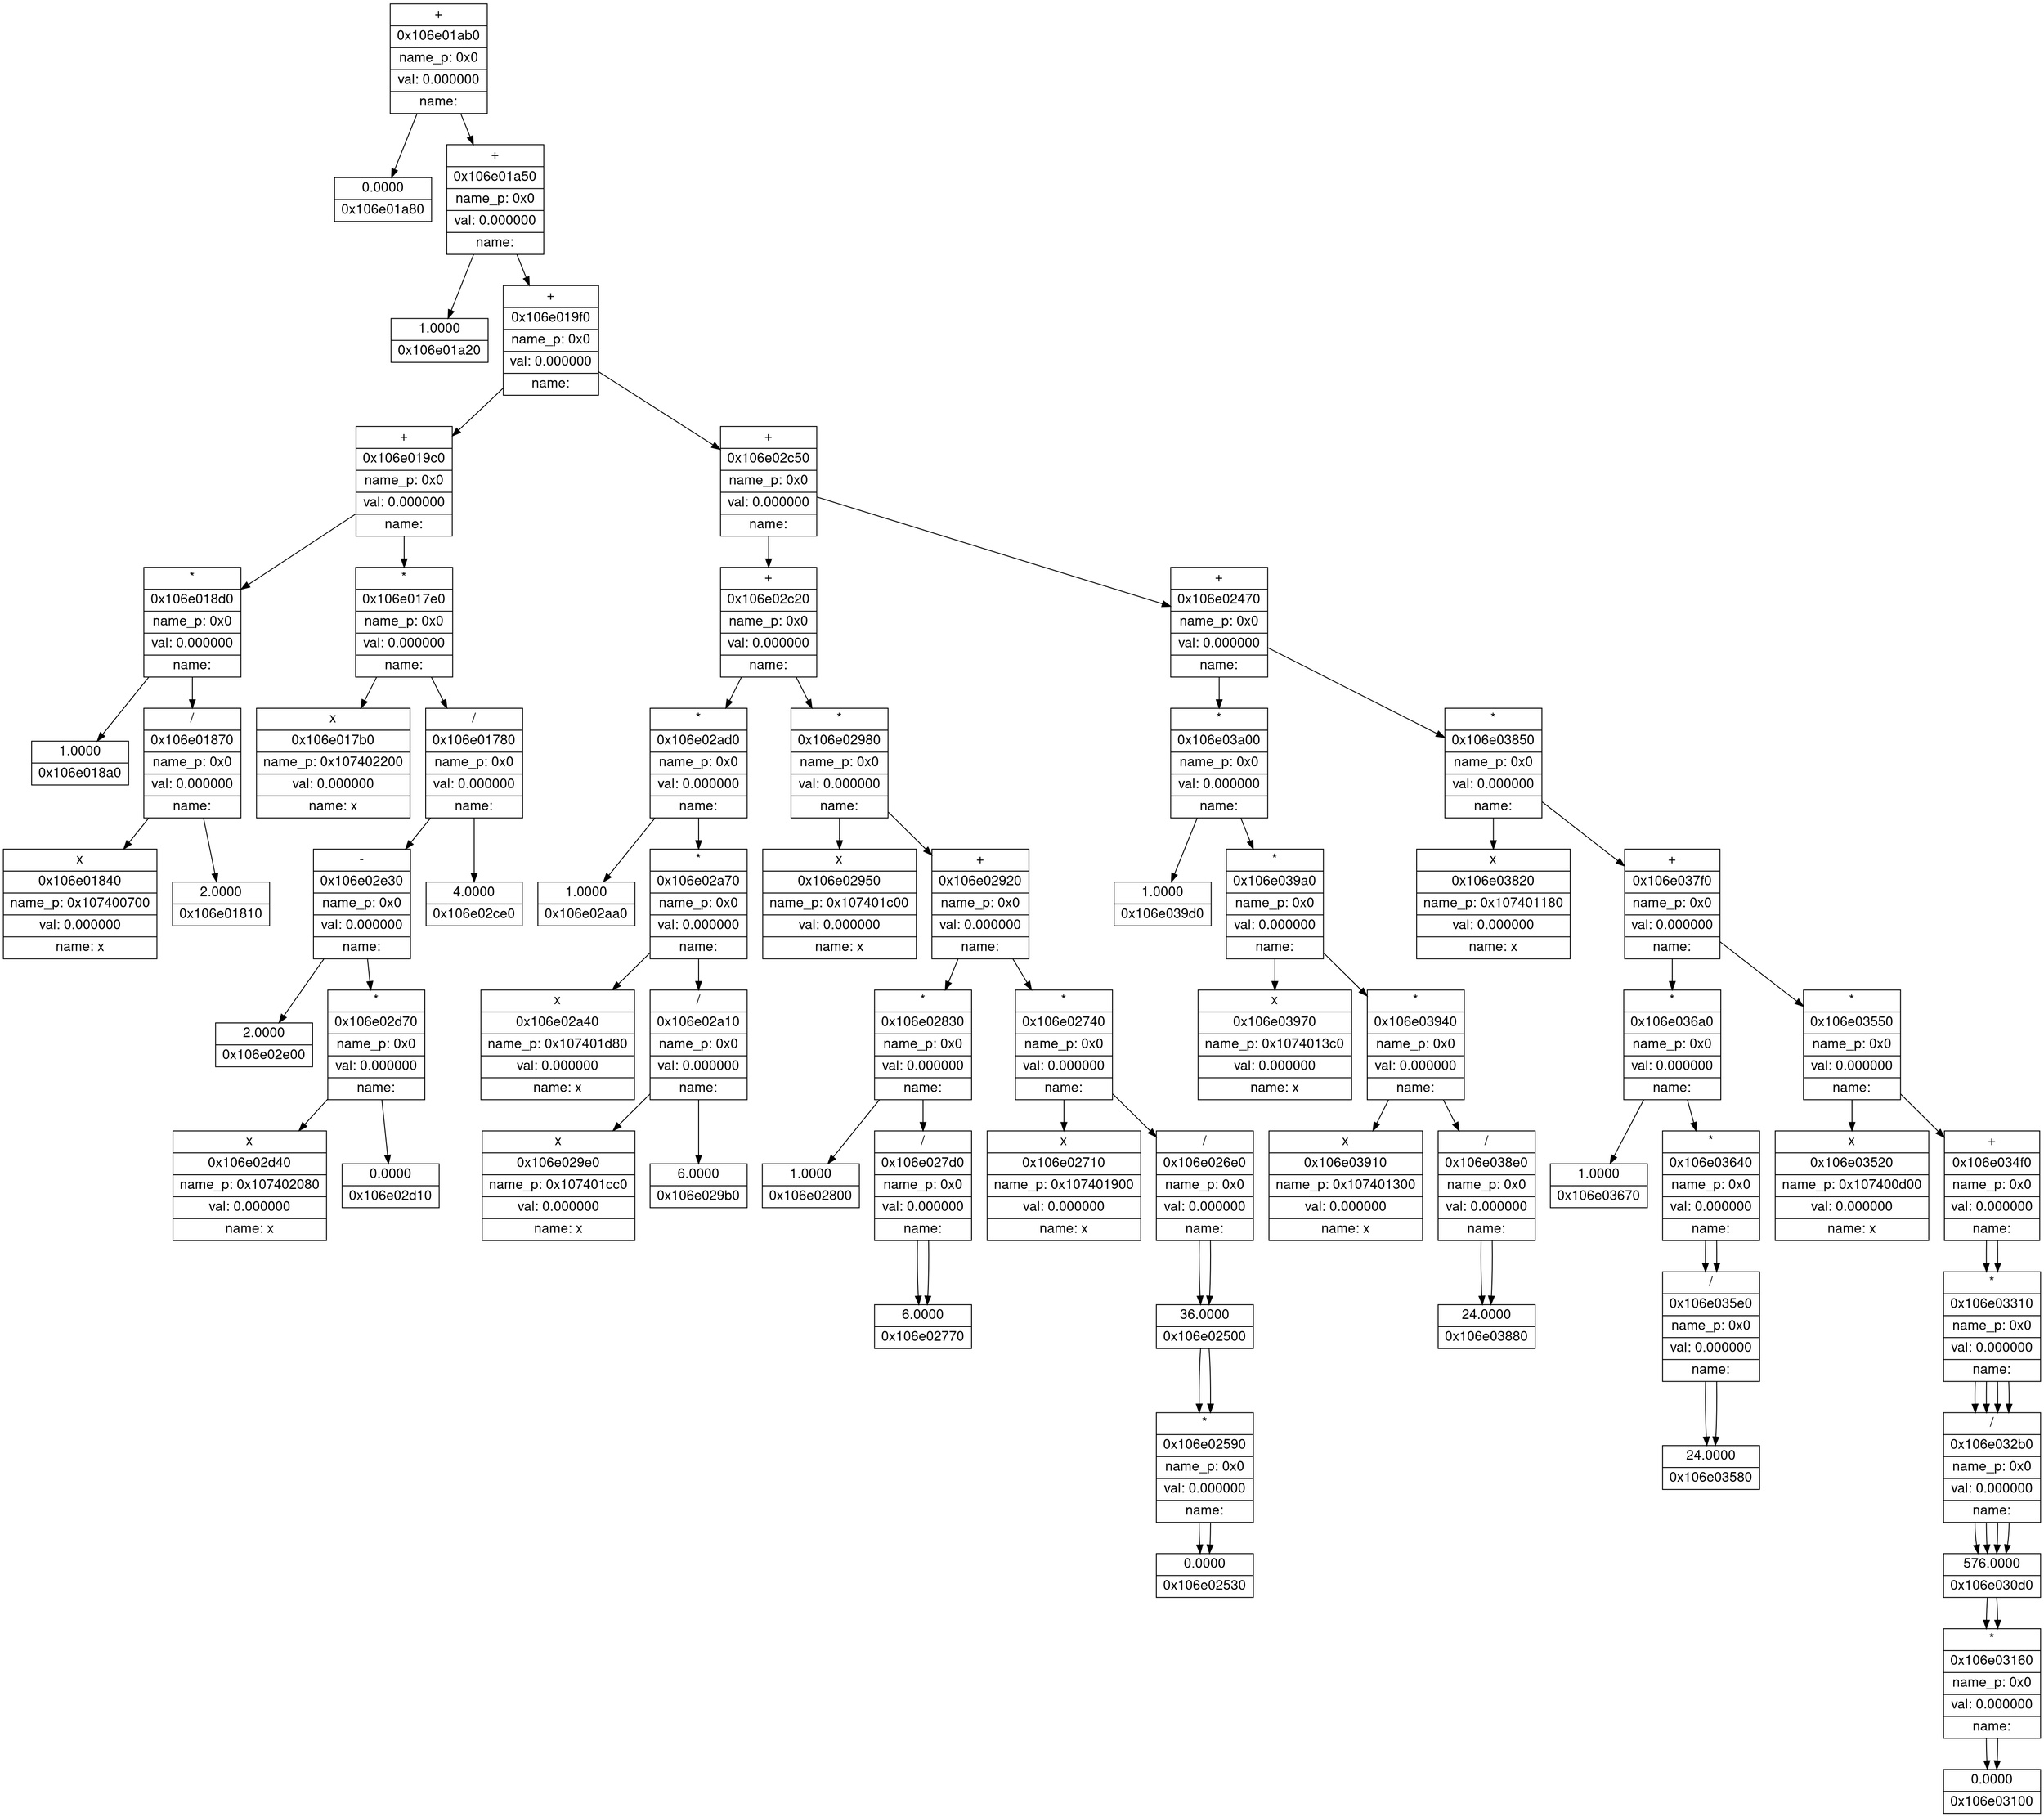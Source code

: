 digraph g {
fontname="Helvetica,Arial,sans-serif"
node [fontname="Helvetica,Arial,sans-serif"]
edge [fontname="Helvetica,Arial,sans-serif"]
node [
	fontsize = "16"
	shape = "ellipse"
];

edge [ ];

"0/0"[
	label = "{<f0> + | <f1> 0x106e01ab0 | <f2> name_p: 0x0 | <f3> val: 0.000000 | <f4> name: }"
	shape=record
];

"0/1"[
	label = "{<f0> 0.0000 | <f1> 0x106e01a80}"
	shape=record
];

"0/0" -> "0/1"

"128/1"[
	label = "{<f0> + | <f1> 0x106e01a50 | <f2> name_p: 0x0 | <f3> val: 0.000000 | <f4> name: }"
	shape=record
];

"0/0" -> "128/1"

"128/2"[
	label = "{<f0> 1.0000 | <f1> 0x106e01a20}"
	shape=record
];

"128/1" -> "128/2"

"192/2"[
	label = "{<f0> + | <f1> 0x106e019f0 | <f2> name_p: 0x0 | <f3> val: 0.000000 | <f4> name: }"
	shape=record
];

"128/1" -> "192/2"

"192/3"[
	label = "{<f0> + | <f1> 0x106e019c0 | <f2> name_p: 0x0 | <f3> val: 0.000000 | <f4> name: }"
	shape=record
];

"192/2" -> "192/3"

"224/3"[
	label = "{<f0> + | <f1> 0x106e02c50 | <f2> name_p: 0x0 | <f3> val: 0.000000 | <f4> name: }"
	shape=record
];

"192/2" -> "224/3"

"192/4"[
	label = "{<f0> * | <f1> 0x106e018d0 | <f2> name_p: 0x0 | <f3> val: 0.000000 | <f4> name: }"
	shape=record
];

"192/3" -> "192/4"

"208/4"[
	label = "{<f0> * | <f1> 0x106e017e0 | <f2> name_p: 0x0 | <f3> val: 0.000000 | <f4> name: }"
	shape=record
];

"192/3" -> "208/4"

"192/5"[
	label = "{<f0> 1.0000 | <f1> 0x106e018a0}"
	shape=record
];

"192/4" -> "192/5"

"200/5"[
	label = "{<f0> / | <f1> 0x106e01870 | <f2> name_p: 0x0 | <f3> val: 0.000000 | <f4> name: }"
	shape=record
];

"192/4" -> "200/5"

"200/6"[
	label = "{<f0> x | <f1> 0x106e01840 | <f2> name_p: 0x107400700 | <f3> val: 0.000000 | <f4> name: x}"
	shape=record
];

"200/5" -> "200/6"

"204/6"[
	label = "{<f0> 2.0000 | <f1> 0x106e01810}"
	shape=record
];

"200/5" -> "204/6"

"208/5"[
	label = "{<f0> x | <f1> 0x106e017b0 | <f2> name_p: 0x107402200 | <f3> val: 0.000000 | <f4> name: x}"
	shape=record
];

"208/4" -> "208/5"

"216/5"[
	label = "{<f0> / | <f1> 0x106e01780 | <f2> name_p: 0x0 | <f3> val: 0.000000 | <f4> name: }"
	shape=record
];

"208/4" -> "216/5"

"216/6"[
	label = "{<f0> - | <f1> 0x106e02e30 | <f2> name_p: 0x0 | <f3> val: 0.000000 | <f4> name: }"
	shape=record
];

"216/5" -> "216/6"

"220/6"[
	label = "{<f0> 4.0000 | <f1> 0x106e02ce0}"
	shape=record
];

"216/5" -> "220/6"

"216/7"[
	label = "{<f0> 2.0000 | <f1> 0x106e02e00}"
	shape=record
];

"216/6" -> "216/7"

"218/7"[
	label = "{<f0> * | <f1> 0x106e02d70 | <f2> name_p: 0x0 | <f3> val: 0.000000 | <f4> name: }"
	shape=record
];

"216/6" -> "218/7"

"218/8"[
	label = "{<f0> x | <f1> 0x106e02d40 | <f2> name_p: 0x107402080 | <f3> val: 0.000000 | <f4> name: x}"
	shape=record
];

"218/7" -> "218/8"

"219/8"[
	label = "{<f0> 0.0000 | <f1> 0x106e02d10}"
	shape=record
];

"218/7" -> "219/8"

"224/4"[
	label = "{<f0> + | <f1> 0x106e02c20 | <f2> name_p: 0x0 | <f3> val: 0.000000 | <f4> name: }"
	shape=record
];

"224/3" -> "224/4"

"240/4"[
	label = "{<f0> + | <f1> 0x106e02470 | <f2> name_p: 0x0 | <f3> val: 0.000000 | <f4> name: }"
	shape=record
];

"224/3" -> "240/4"

"224/5"[
	label = "{<f0> * | <f1> 0x106e02ad0 | <f2> name_p: 0x0 | <f3> val: 0.000000 | <f4> name: }"
	shape=record
];

"224/4" -> "224/5"

"232/5"[
	label = "{<f0> * | <f1> 0x106e02980 | <f2> name_p: 0x0 | <f3> val: 0.000000 | <f4> name: }"
	shape=record
];

"224/4" -> "232/5"

"224/6"[
	label = "{<f0> 1.0000 | <f1> 0x106e02aa0}"
	shape=record
];

"224/5" -> "224/6"

"228/6"[
	label = "{<f0> * | <f1> 0x106e02a70 | <f2> name_p: 0x0 | <f3> val: 0.000000 | <f4> name: }"
	shape=record
];

"224/5" -> "228/6"

"228/7"[
	label = "{<f0> x | <f1> 0x106e02a40 | <f2> name_p: 0x107401d80 | <f3> val: 0.000000 | <f4> name: x}"
	shape=record
];

"228/6" -> "228/7"

"230/7"[
	label = "{<f0> / | <f1> 0x106e02a10 | <f2> name_p: 0x0 | <f3> val: 0.000000 | <f4> name: }"
	shape=record
];

"228/6" -> "230/7"

"230/8"[
	label = "{<f0> x | <f1> 0x106e029e0 | <f2> name_p: 0x107401cc0 | <f3> val: 0.000000 | <f4> name: x}"
	shape=record
];

"230/7" -> "230/8"

"231/8"[
	label = "{<f0> 6.0000 | <f1> 0x106e029b0}"
	shape=record
];

"230/7" -> "231/8"

"232/6"[
	label = "{<f0> x | <f1> 0x106e02950 | <f2> name_p: 0x107401c00 | <f3> val: 0.000000 | <f4> name: x}"
	shape=record
];

"232/5" -> "232/6"

"236/6"[
	label = "{<f0> + | <f1> 0x106e02920 | <f2> name_p: 0x0 | <f3> val: 0.000000 | <f4> name: }"
	shape=record
];

"232/5" -> "236/6"

"236/7"[
	label = "{<f0> * | <f1> 0x106e02830 | <f2> name_p: 0x0 | <f3> val: 0.000000 | <f4> name: }"
	shape=record
];

"236/6" -> "236/7"

"238/7"[
	label = "{<f0> * | <f1> 0x106e02740 | <f2> name_p: 0x0 | <f3> val: 0.000000 | <f4> name: }"
	shape=record
];

"236/6" -> "238/7"

"236/8"[
	label = "{<f0> 1.0000 | <f1> 0x106e02800}"
	shape=record
];

"236/7" -> "236/8"

"237/8"[
	label = "{<f0> / | <f1> 0x106e027d0 | <f2> name_p: 0x0 | <f3> val: 0.000000 | <f4> name: }"
	shape=record
];

"236/7" -> "237/8"

"237/9"[
	label = "{<f0> x | <f1> 0x106e027a0 | <f2> name_p: 0x1074019c0 | <f3> val: 0.000000 | <f4> name: x}"
	shape=record
];

"237/8" -> "237/9"

"237/9"[
	label = "{<f0> 6.0000 | <f1> 0x106e02770}"
	shape=record
];

"237/8" -> "237/9"

"238/8"[
	label = "{<f0> x | <f1> 0x106e02710 | <f2> name_p: 0x107401900 | <f3> val: 0.000000 | <f4> name: x}"
	shape=record
];

"238/7" -> "238/8"

"239/8"[
	label = "{<f0> / | <f1> 0x106e026e0 | <f2> name_p: 0x0 | <f3> val: 0.000000 | <f4> name: }"
	shape=record
];

"238/7" -> "239/8"

"239/9"[
	label = "{<f0> - | <f1> 0x106e02650 | <f2> name_p: 0x0 | <f3> val: 0.000000 | <f4> name: }"
	shape=record
];

"239/8" -> "239/9"

"239/9"[
	label = "{<f0> 36.0000 | <f1> 0x106e02500}"
	shape=record
];

"239/8" -> "239/9"

"239/10"[
	label = "{<f0> 6.0000 | <f1> 0x106e02620}"
	shape=record
];

"239/9" -> "239/10"

"239/10"[
	label = "{<f0> * | <f1> 0x106e02590 | <f2> name_p: 0x0 | <f3> val: 0.000000 | <f4> name: }"
	shape=record
];

"239/9" -> "239/10"

"239/11"[
	label = "{<f0> x | <f1> 0x106e02560 | <f2> name_p: 0x107401780 | <f3> val: 0.000000 | <f4> name: x}"
	shape=record
];

"239/10" -> "239/11"

"239/11"[
	label = "{<f0> 0.0000 | <f1> 0x106e02530}"
	shape=record
];

"239/10" -> "239/11"

"240/5"[
	label = "{<f0> * | <f1> 0x106e03a00 | <f2> name_p: 0x0 | <f3> val: 0.000000 | <f4> name: }"
	shape=record
];

"240/4" -> "240/5"

"248/5"[
	label = "{<f0> * | <f1> 0x106e03850 | <f2> name_p: 0x0 | <f3> val: 0.000000 | <f4> name: }"
	shape=record
];

"240/4" -> "248/5"

"240/6"[
	label = "{<f0> 1.0000 | <f1> 0x106e039d0}"
	shape=record
];

"240/5" -> "240/6"

"244/6"[
	label = "{<f0> * | <f1> 0x106e039a0 | <f2> name_p: 0x0 | <f3> val: 0.000000 | <f4> name: }"
	shape=record
];

"240/5" -> "244/6"

"244/7"[
	label = "{<f0> x | <f1> 0x106e03970 | <f2> name_p: 0x1074013c0 | <f3> val: 0.000000 | <f4> name: x}"
	shape=record
];

"244/6" -> "244/7"

"246/7"[
	label = "{<f0> * | <f1> 0x106e03940 | <f2> name_p: 0x0 | <f3> val: 0.000000 | <f4> name: }"
	shape=record
];

"244/6" -> "246/7"

"246/8"[
	label = "{<f0> x | <f1> 0x106e03910 | <f2> name_p: 0x107401300 | <f3> val: 0.000000 | <f4> name: x}"
	shape=record
];

"246/7" -> "246/8"

"247/8"[
	label = "{<f0> / | <f1> 0x106e038e0 | <f2> name_p: 0x0 | <f3> val: 0.000000 | <f4> name: }"
	shape=record
];

"246/7" -> "247/8"

"247/9"[
	label = "{<f0> x | <f1> 0x106e038b0 | <f2> name_p: 0x107401240 | <f3> val: 0.000000 | <f4> name: x}"
	shape=record
];

"247/8" -> "247/9"

"247/9"[
	label = "{<f0> 24.0000 | <f1> 0x106e03880}"
	shape=record
];

"247/8" -> "247/9"

"248/6"[
	label = "{<f0> x | <f1> 0x106e03820 | <f2> name_p: 0x107401180 | <f3> val: 0.000000 | <f4> name: x}"
	shape=record
];

"248/5" -> "248/6"

"252/6"[
	label = "{<f0> + | <f1> 0x106e037f0 | <f2> name_p: 0x0 | <f3> val: 0.000000 | <f4> name: }"
	shape=record
];

"248/5" -> "252/6"

"252/7"[
	label = "{<f0> * | <f1> 0x106e036a0 | <f2> name_p: 0x0 | <f3> val: 0.000000 | <f4> name: }"
	shape=record
];

"252/6" -> "252/7"

"254/7"[
	label = "{<f0> * | <f1> 0x106e03550 | <f2> name_p: 0x0 | <f3> val: 0.000000 | <f4> name: }"
	shape=record
];

"252/6" -> "254/7"

"252/8"[
	label = "{<f0> 1.0000 | <f1> 0x106e03670}"
	shape=record
];

"252/7" -> "252/8"

"253/8"[
	label = "{<f0> * | <f1> 0x106e03640 | <f2> name_p: 0x0 | <f3> val: 0.000000 | <f4> name: }"
	shape=record
];

"252/7" -> "253/8"

"253/9"[
	label = "{<f0> x | <f1> 0x106e03610 | <f2> name_p: 0x107400e80 | <f3> val: 0.000000 | <f4> name: x}"
	shape=record
];

"253/8" -> "253/9"

"253/9"[
	label = "{<f0> / | <f1> 0x106e035e0 | <f2> name_p: 0x0 | <f3> val: 0.000000 | <f4> name: }"
	shape=record
];

"253/8" -> "253/9"

"253/10"[
	label = "{<f0> x | <f1> 0x106e035b0 | <f2> name_p: 0x107400dc0 | <f3> val: 0.000000 | <f4> name: x}"
	shape=record
];

"253/9" -> "253/10"

"253/10"[
	label = "{<f0> 24.0000 | <f1> 0x106e03580}"
	shape=record
];

"253/9" -> "253/10"

"254/8"[
	label = "{<f0> x | <f1> 0x106e03520 | <f2> name_p: 0x107400d00 | <f3> val: 0.000000 | <f4> name: x}"
	shape=record
];

"254/7" -> "254/8"

"255/8"[
	label = "{<f0> + | <f1> 0x106e034f0 | <f2> name_p: 0x0 | <f3> val: 0.000000 | <f4> name: }"
	shape=record
];

"254/7" -> "255/8"

"255/9"[
	label = "{<f0> * | <f1> 0x106e03400 | <f2> name_p: 0x0 | <f3> val: 0.000000 | <f4> name: }"
	shape=record
];

"255/8" -> "255/9"

"255/9"[
	label = "{<f0> * | <f1> 0x106e03310 | <f2> name_p: 0x0 | <f3> val: 0.000000 | <f4> name: }"
	shape=record
];

"255/8" -> "255/9"

"255/10"[
	label = "{<f0> 1.0000 | <f1> 0x106e033d0}"
	shape=record
];

"255/9" -> "255/10"

"255/10"[
	label = "{<f0> / | <f1> 0x106e033a0 | <f2> name_p: 0x0 | <f3> val: 0.000000 | <f4> name: }"
	shape=record
];

"255/9" -> "255/10"

"255/11"[
	label = "{<f0> x | <f1> 0x106e03370 | <f2> name_p: 0x107400ac0 | <f3> val: 0.000000 | <f4> name: x}"
	shape=record
];

"255/10" -> "255/11"

"255/11"[
	label = "{<f0> 24.0000 | <f1> 0x106e03340}"
	shape=record
];

"255/10" -> "255/11"

"255/10"[
	label = "{<f0> x | <f1> 0x106e032e0 | <f2> name_p: 0x107400a00 | <f3> val: 0.000000 | <f4> name: x}"
	shape=record
];

"255/9" -> "255/10"

"255/10"[
	label = "{<f0> / | <f1> 0x106e032b0 | <f2> name_p: 0x0 | <f3> val: 0.000000 | <f4> name: }"
	shape=record
];

"255/9" -> "255/10"

"255/11"[
	label = "{<f0> - | <f1> 0x106e03220 | <f2> name_p: 0x0 | <f3> val: 0.000000 | <f4> name: }"
	shape=record
];

"255/10" -> "255/11"

"255/11"[
	label = "{<f0> 576.0000 | <f1> 0x106e030d0}"
	shape=record
];

"255/10" -> "255/11"

"255/12"[
	label = "{<f0> 24.0000 | <f1> 0x106e031f0}"
	shape=record
];

"255/11" -> "255/12"

"255/12"[
	label = "{<f0> * | <f1> 0x106e03160 | <f2> name_p: 0x0 | <f3> val: 0.000000 | <f4> name: }"
	shape=record
];

"255/11" -> "255/12"

"255/13"[
	label = "{<f0> x | <f1> 0x106e03130 | <f2> name_p: 0x107400880 | <f3> val: 0.000000 | <f4> name: x}"
	shape=record
];

"255/12" -> "255/13"

"255/13"[
	label = "{<f0> 0.0000 | <f1> 0x106e03100}"
	shape=record
];

"255/12" -> "255/13"

}
digraph g {
fontname="Helvetica,Arial,sans-serif"
node [fontname="Helvetica,Arial,sans-serif"]
edge [fontname="Helvetica,Arial,sans-serif"]
node [
	fontsize = "16"
	shape = "ellipse"
];

edge [ ];

"0/0"[
	label = "{<f0> + | <f1> 0x106e01ab0 | <f2> name_p: 0x0 | <f3> val: 0.000000 | <f4> name: }"
	shape=record
];

"0/1"[
	label = "{<f0> 0.0000 | <f1> 0x106e01a80}"
	shape=record
];

"0/0" -> "0/1"

"128/1"[
	label = "{<f0> + | <f1> 0x106e01a50 | <f2> name_p: 0x0 | <f3> val: 0.000000 | <f4> name: }"
	shape=record
];

"0/0" -> "128/1"

"128/2"[
	label = "{<f0> 1.0000 | <f1> 0x106e01a20}"
	shape=record
];

"128/1" -> "128/2"

"192/2"[
	label = "{<f0> + | <f1> 0x106e019f0 | <f2> name_p: 0x0 | <f3> val: 0.000000 | <f4> name: }"
	shape=record
];

"128/1" -> "192/2"

"192/3"[
	label = "{<f0> + | <f1> 0x106e019c0 | <f2> name_p: 0x0 | <f3> val: 0.000000 | <f4> name: }"
	shape=record
];

"192/2" -> "192/3"

"224/3"[
	label = "{<f0> + | <f1> 0x106e02c50 | <f2> name_p: 0x0 | <f3> val: 0.000000 | <f4> name: }"
	shape=record
];

"192/2" -> "224/3"

"192/4"[
	label = "{<f0> * | <f1> 0x106e018d0 | <f2> name_p: 0x0 | <f3> val: 0.000000 | <f4> name: }"
	shape=record
];

"192/3" -> "192/4"

"208/4"[
	label = "{<f0> * | <f1> 0x106e017e0 | <f2> name_p: 0x0 | <f3> val: 0.000000 | <f4> name: }"
	shape=record
];

"192/3" -> "208/4"

"192/5"[
	label = "{<f0> 1.0000 | <f1> 0x106e018a0}"
	shape=record
];

"192/4" -> "192/5"

"200/5"[
	label = "{<f0> / | <f1> 0x106e01870 | <f2> name_p: 0x0 | <f3> val: 0.000000 | <f4> name: }"
	shape=record
];

"192/4" -> "200/5"

"200/6"[
	label = "{<f0> x | <f1> 0x106e01840 | <f2> name_p: 0x107400700 | <f3> val: 0.000000 | <f4> name: x}"
	shape=record
];

"200/5" -> "200/6"

"204/6"[
	label = "{<f0> 2.0000 | <f1> 0x106e01810}"
	shape=record
];

"200/5" -> "204/6"

"208/5"[
	label = "{<f0> x | <f1> 0x106e017b0 | <f2> name_p: 0x107402200 | <f3> val: 0.000000 | <f4> name: x}"
	shape=record
];

"208/4" -> "208/5"

"216/5"[
	label = "{<f0> / | <f1> 0x106e01780 | <f2> name_p: 0x0 | <f3> val: 0.000000 | <f4> name: }"
	shape=record
];

"208/4" -> "216/5"

"216/6"[
	label = "{<f0> - | <f1> 0x106e02e30 | <f2> name_p: 0x0 | <f3> val: 0.000000 | <f4> name: }"
	shape=record
];

"216/5" -> "216/6"

"220/6"[
	label = "{<f0> 4.0000 | <f1> 0x106e02ce0}"
	shape=record
];

"216/5" -> "220/6"

"216/7"[
	label = "{<f0> 2.0000 | <f1> 0x106e02e00}"
	shape=record
];

"216/6" -> "216/7"

"218/7"[
	label = "{<f0> * | <f1> 0x106e02d70 | <f2> name_p: 0x0 | <f3> val: 0.000000 | <f4> name: }"
	shape=record
];

"216/6" -> "218/7"

"218/8"[
	label = "{<f0> x | <f1> 0x106e02d40 | <f2> name_p: 0x107402080 | <f3> val: 0.000000 | <f4> name: x}"
	shape=record
];

"218/7" -> "218/8"

"219/8"[
	label = "{<f0> 0.0000 | <f1> 0x106e02d10}"
	shape=record
];

"218/7" -> "219/8"

"224/4"[
	label = "{<f0> + | <f1> 0x106e02c20 | <f2> name_p: 0x0 | <f3> val: 0.000000 | <f4> name: }"
	shape=record
];

"224/3" -> "224/4"

"240/4"[
	label = "{<f0> + | <f1> 0x106e02470 | <f2> name_p: 0x0 | <f3> val: 0.000000 | <f4> name: }"
	shape=record
];

"224/3" -> "240/4"

"224/5"[
	label = "{<f0> * | <f1> 0x106e02ad0 | <f2> name_p: 0x0 | <f3> val: 0.000000 | <f4> name: }"
	shape=record
];

"224/4" -> "224/5"

"232/5"[
	label = "{<f0> * | <f1> 0x106e02980 | <f2> name_p: 0x0 | <f3> val: 0.000000 | <f4> name: }"
	shape=record
];

"224/4" -> "232/5"

"224/6"[
	label = "{<f0> 1.0000 | <f1> 0x106e02aa0}"
	shape=record
];

"224/5" -> "224/6"

"228/6"[
	label = "{<f0> * | <f1> 0x106e02a70 | <f2> name_p: 0x0 | <f3> val: 0.000000 | <f4> name: }"
	shape=record
];

"224/5" -> "228/6"

"228/7"[
	label = "{<f0> x | <f1> 0x106e02a40 | <f2> name_p: 0x107401d80 | <f3> val: 0.000000 | <f4> name: x}"
	shape=record
];

"228/6" -> "228/7"

"230/7"[
	label = "{<f0> / | <f1> 0x106e02a10 | <f2> name_p: 0x0 | <f3> val: 0.000000 | <f4> name: }"
	shape=record
];

"228/6" -> "230/7"

"230/8"[
	label = "{<f0> x | <f1> 0x106e029e0 | <f2> name_p: 0x107401cc0 | <f3> val: 0.000000 | <f4> name: x}"
	shape=record
];

"230/7" -> "230/8"

"231/8"[
	label = "{<f0> 6.0000 | <f1> 0x106e029b0}"
	shape=record
];

"230/7" -> "231/8"

"232/6"[
	label = "{<f0> x | <f1> 0x106e02950 | <f2> name_p: 0x107401c00 | <f3> val: 0.000000 | <f4> name: x}"
	shape=record
];

"232/5" -> "232/6"

"236/6"[
	label = "{<f0> + | <f1> 0x106e02920 | <f2> name_p: 0x0 | <f3> val: 0.000000 | <f4> name: }"
	shape=record
];

"232/5" -> "236/6"

"236/7"[
	label = "{<f0> * | <f1> 0x106e02830 | <f2> name_p: 0x0 | <f3> val: 0.000000 | <f4> name: }"
	shape=record
];

"236/6" -> "236/7"

"238/7"[
	label = "{<f0> * | <f1> 0x106e02740 | <f2> name_p: 0x0 | <f3> val: 0.000000 | <f4> name: }"
	shape=record
];

"236/6" -> "238/7"

"236/8"[
	label = "{<f0> 1.0000 | <f1> 0x106e02800}"
	shape=record
];

"236/7" -> "236/8"

"237/8"[
	label = "{<f0> / | <f1> 0x106e027d0 | <f2> name_p: 0x0 | <f3> val: 0.000000 | <f4> name: }"
	shape=record
];

"236/7" -> "237/8"

"237/9"[
	label = "{<f0> x | <f1> 0x106e027a0 | <f2> name_p: 0x1074019c0 | <f3> val: 0.000000 | <f4> name: x}"
	shape=record
];

"237/8" -> "237/9"

"237/9"[
	label = "{<f0> 6.0000 | <f1> 0x106e02770}"
	shape=record
];

"237/8" -> "237/9"

"238/8"[
	label = "{<f0> x | <f1> 0x106e02710 | <f2> name_p: 0x107401900 | <f3> val: 0.000000 | <f4> name: x}"
	shape=record
];

"238/7" -> "238/8"

"239/8"[
	label = "{<f0> / | <f1> 0x106e026e0 | <f2> name_p: 0x0 | <f3> val: 0.000000 | <f4> name: }"
	shape=record
];

"238/7" -> "239/8"

"239/9"[
	label = "{<f0> - | <f1> 0x106e02650 | <f2> name_p: 0x0 | <f3> val: 0.000000 | <f4> name: }"
	shape=record
];

"239/8" -> "239/9"

"239/9"[
	label = "{<f0> 36.0000 | <f1> 0x106e02500}"
	shape=record
];

"239/8" -> "239/9"

"239/10"[
	label = "{<f0> 6.0000 | <f1> 0x106e02620}"
	shape=record
];

"239/9" -> "239/10"

"239/10"[
	label = "{<f0> * | <f1> 0x106e02590 | <f2> name_p: 0x0 | <f3> val: 0.000000 | <f4> name: }"
	shape=record
];

"239/9" -> "239/10"

"239/11"[
	label = "{<f0> x | <f1> 0x106e02560 | <f2> name_p: 0x107401780 | <f3> val: 0.000000 | <f4> name: x}"
	shape=record
];

"239/10" -> "239/11"

"239/11"[
	label = "{<f0> 0.0000 | <f1> 0x106e02530}"
	shape=record
];

"239/10" -> "239/11"

"240/5"[
	label = "{<f0> * | <f1> 0x106e03a00 | <f2> name_p: 0x0 | <f3> val: 0.000000 | <f4> name: }"
	shape=record
];

"240/4" -> "240/5"

"248/5"[
	label = "{<f0> * | <f1> 0x106e03850 | <f2> name_p: 0x0 | <f3> val: 0.000000 | <f4> name: }"
	shape=record
];

"240/4" -> "248/5"

"240/6"[
	label = "{<f0> 1.0000 | <f1> 0x106e039d0}"
	shape=record
];

"240/5" -> "240/6"

"244/6"[
	label = "{<f0> * | <f1> 0x106e039a0 | <f2> name_p: 0x0 | <f3> val: 0.000000 | <f4> name: }"
	shape=record
];

"240/5" -> "244/6"

"244/7"[
	label = "{<f0> x | <f1> 0x106e03970 | <f2> name_p: 0x1074013c0 | <f3> val: 0.000000 | <f4> name: x}"
	shape=record
];

"244/6" -> "244/7"

"246/7"[
	label = "{<f0> * | <f1> 0x106e03940 | <f2> name_p: 0x0 | <f3> val: 0.000000 | <f4> name: }"
	shape=record
];

"244/6" -> "246/7"

"246/8"[
	label = "{<f0> x | <f1> 0x106e03910 | <f2> name_p: 0x107401300 | <f3> val: 0.000000 | <f4> name: x}"
	shape=record
];

"246/7" -> "246/8"

"247/8"[
	label = "{<f0> / | <f1> 0x106e038e0 | <f2> name_p: 0x0 | <f3> val: 0.000000 | <f4> name: }"
	shape=record
];

"246/7" -> "247/8"

"247/9"[
	label = "{<f0> x | <f1> 0x106e038b0 | <f2> name_p: 0x107401240 | <f3> val: 0.000000 | <f4> name: x}"
	shape=record
];

"247/8" -> "247/9"

"247/9"[
	label = "{<f0> 24.0000 | <f1> 0x106e03880}"
	shape=record
];

"247/8" -> "247/9"

"248/6"[
	label = "{<f0> x | <f1> 0x106e03820 | <f2> name_p: 0x107401180 | <f3> val: 0.000000 | <f4> name: x}"
	shape=record
];

"248/5" -> "248/6"

"252/6"[
	label = "{<f0> + | <f1> 0x106e037f0 | <f2> name_p: 0x0 | <f3> val: 0.000000 | <f4> name: }"
	shape=record
];

"248/5" -> "252/6"

"252/7"[
	label = "{<f0> * | <f1> 0x106e036a0 | <f2> name_p: 0x0 | <f3> val: 0.000000 | <f4> name: }"
	shape=record
];

"252/6" -> "252/7"

"254/7"[
	label = "{<f0> * | <f1> 0x106e03550 | <f2> name_p: 0x0 | <f3> val: 0.000000 | <f4> name: }"
	shape=record
];

"252/6" -> "254/7"

"252/8"[
	label = "{<f0> 1.0000 | <f1> 0x106e03670}"
	shape=record
];

"252/7" -> "252/8"

"253/8"[
	label = "{<f0> * | <f1> 0x106e03640 | <f2> name_p: 0x0 | <f3> val: 0.000000 | <f4> name: }"
	shape=record
];

"252/7" -> "253/8"

"253/9"[
	label = "{<f0> x | <f1> 0x106e03610 | <f2> name_p: 0x107400e80 | <f3> val: 0.000000 | <f4> name: x}"
	shape=record
];

"253/8" -> "253/9"

"253/9"[
	label = "{<f0> / | <f1> 0x106e035e0 | <f2> name_p: 0x0 | <f3> val: 0.000000 | <f4> name: }"
	shape=record
];

"253/8" -> "253/9"

"253/10"[
	label = "{<f0> x | <f1> 0x106e035b0 | <f2> name_p: 0x107400dc0 | <f3> val: 0.000000 | <f4> name: x}"
	shape=record
];

"253/9" -> "253/10"

"253/10"[
	label = "{<f0> 24.0000 | <f1> 0x106e03580}"
	shape=record
];

"253/9" -> "253/10"

"254/8"[
	label = "{<f0> x | <f1> 0x106e03520 | <f2> name_p: 0x107400d00 | <f3> val: 0.000000 | <f4> name: x}"
	shape=record
];

"254/7" -> "254/8"

"255/8"[
	label = "{<f0> + | <f1> 0x106e034f0 | <f2> name_p: 0x0 | <f3> val: 0.000000 | <f4> name: }"
	shape=record
];

"254/7" -> "255/8"

"255/9"[
	label = "{<f0> * | <f1> 0x106e03400 | <f2> name_p: 0x0 | <f3> val: 0.000000 | <f4> name: }"
	shape=record
];

"255/8" -> "255/9"

"255/9"[
	label = "{<f0> * | <f1> 0x106e03310 | <f2> name_p: 0x0 | <f3> val: 0.000000 | <f4> name: }"
	shape=record
];

"255/8" -> "255/9"

"255/10"[
	label = "{<f0> 1.0000 | <f1> 0x106e033d0}"
	shape=record
];

"255/9" -> "255/10"

"255/10"[
	label = "{<f0> / | <f1> 0x106e033a0 | <f2> name_p: 0x0 | <f3> val: 0.000000 | <f4> name: }"
	shape=record
];

"255/9" -> "255/10"

"255/11"[
	label = "{<f0> x | <f1> 0x106e03370 | <f2> name_p: 0x107400ac0 | <f3> val: 0.000000 | <f4> name: x}"
	shape=record
];

"255/10" -> "255/11"

"255/11"[
	label = "{<f0> 24.0000 | <f1> 0x106e03340}"
	shape=record
];

"255/10" -> "255/11"

"255/10"[
	label = "{<f0> x | <f1> 0x106e032e0 | <f2> name_p: 0x107400a00 | <f3> val: 0.000000 | <f4> name: x}"
	shape=record
];

"255/9" -> "255/10"

"255/10"[
	label = "{<f0> / | <f1> 0x106e032b0 | <f2> name_p: 0x0 | <f3> val: 0.000000 | <f4> name: }"
	shape=record
];

"255/9" -> "255/10"

"255/11"[
	label = "{<f0> - | <f1> 0x106e03220 | <f2> name_p: 0x0 | <f3> val: 0.000000 | <f4> name: }"
	shape=record
];

"255/10" -> "255/11"

"255/11"[
	label = "{<f0> 576.0000 | <f1> 0x106e030d0}"
	shape=record
];

"255/10" -> "255/11"

"255/12"[
	label = "{<f0> 24.0000 | <f1> 0x106e031f0}"
	shape=record
];

"255/11" -> "255/12"

"255/12"[
	label = "{<f0> * | <f1> 0x106e03160 | <f2> name_p: 0x0 | <f3> val: 0.000000 | <f4> name: }"
	shape=record
];

"255/11" -> "255/12"

"255/13"[
	label = "{<f0> x | <f1> 0x106e03130 | <f2> name_p: 0x107400880 | <f3> val: 0.000000 | <f4> name: x}"
	shape=record
];

"255/12" -> "255/13"

"255/13"[
	label = "{<f0> 0.0000 | <f1> 0x106e03100}"
	shape=record
];

"255/12" -> "255/13"

}
